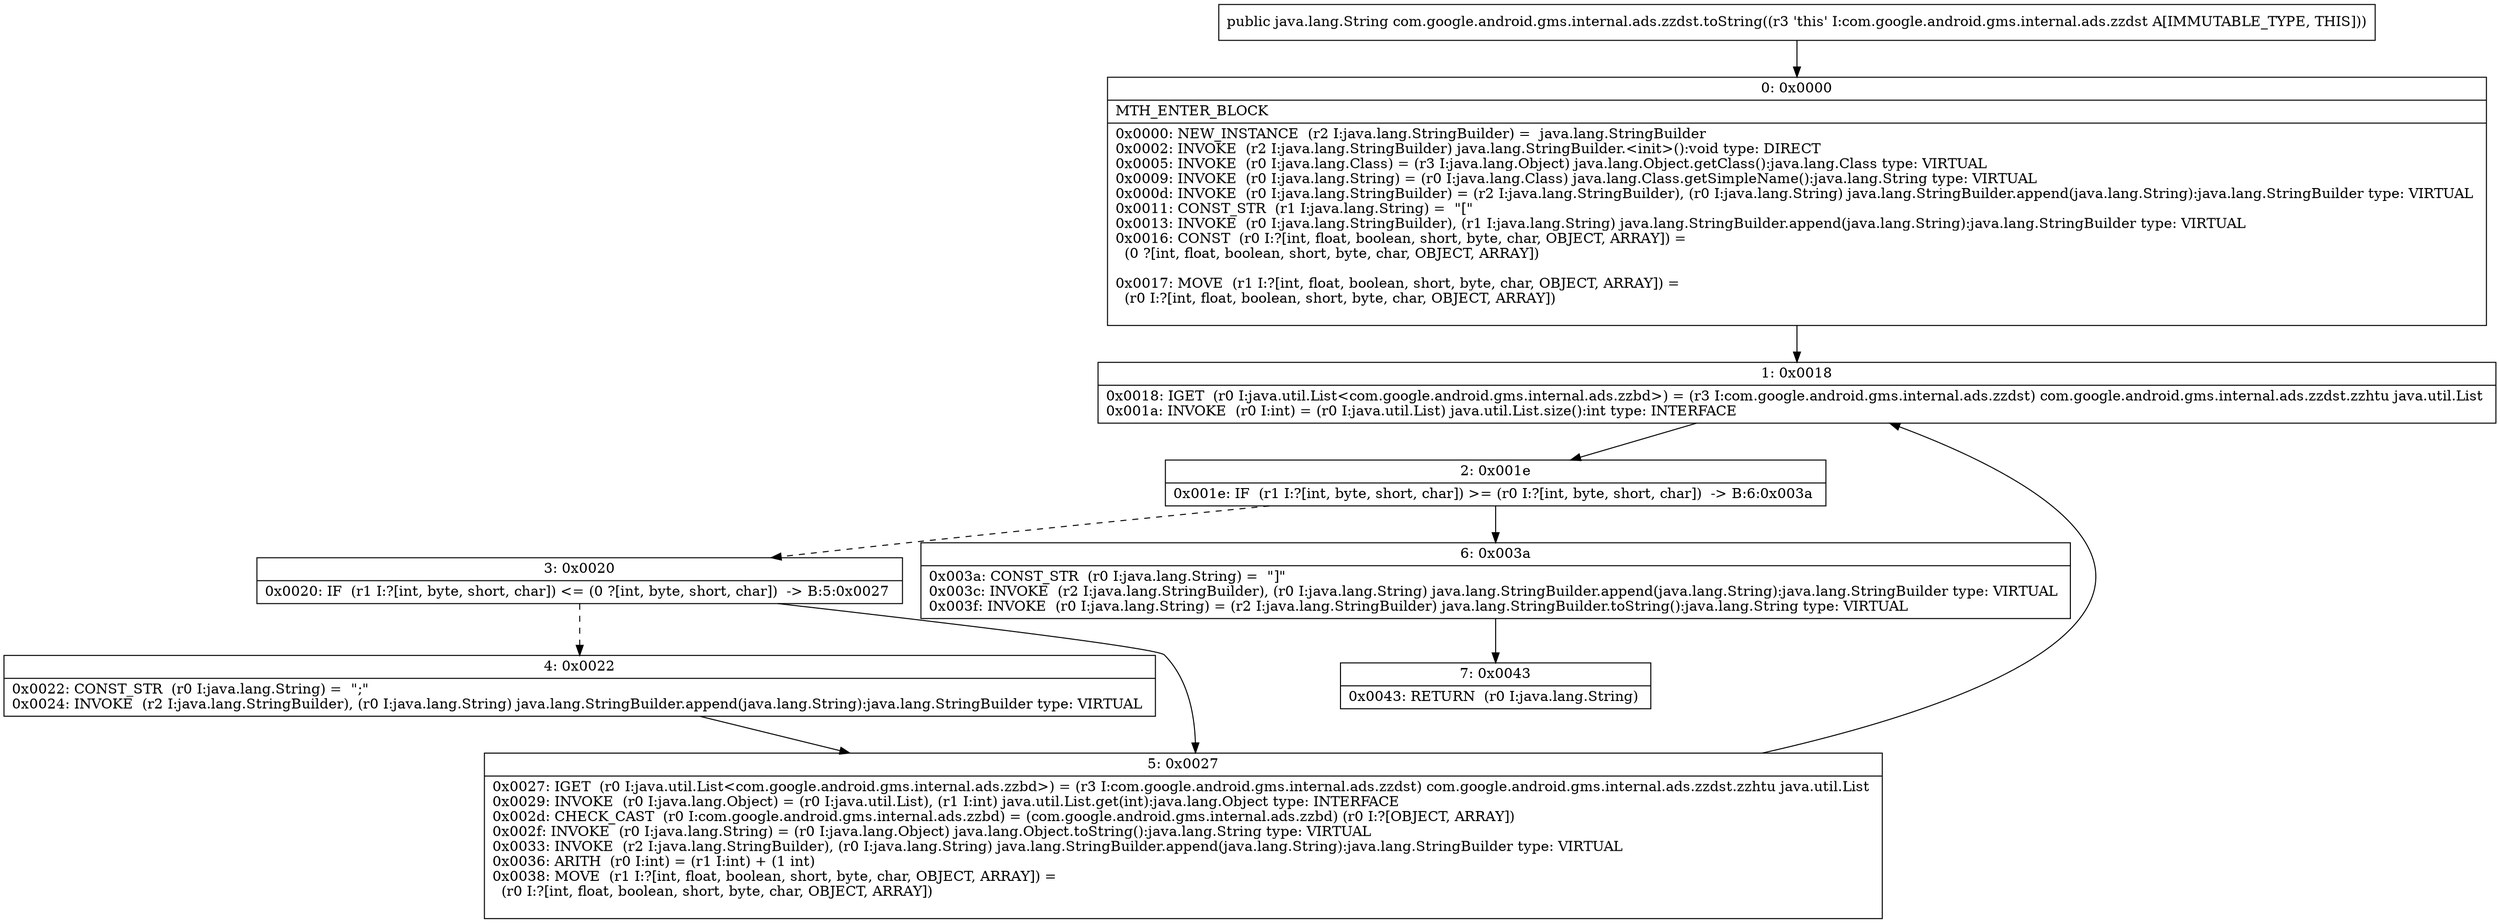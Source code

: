 digraph "CFG forcom.google.android.gms.internal.ads.zzdst.toString()Ljava\/lang\/String;" {
Node_0 [shape=record,label="{0\:\ 0x0000|MTH_ENTER_BLOCK\l|0x0000: NEW_INSTANCE  (r2 I:java.lang.StringBuilder) =  java.lang.StringBuilder \l0x0002: INVOKE  (r2 I:java.lang.StringBuilder) java.lang.StringBuilder.\<init\>():void type: DIRECT \l0x0005: INVOKE  (r0 I:java.lang.Class) = (r3 I:java.lang.Object) java.lang.Object.getClass():java.lang.Class type: VIRTUAL \l0x0009: INVOKE  (r0 I:java.lang.String) = (r0 I:java.lang.Class) java.lang.Class.getSimpleName():java.lang.String type: VIRTUAL \l0x000d: INVOKE  (r0 I:java.lang.StringBuilder) = (r2 I:java.lang.StringBuilder), (r0 I:java.lang.String) java.lang.StringBuilder.append(java.lang.String):java.lang.StringBuilder type: VIRTUAL \l0x0011: CONST_STR  (r1 I:java.lang.String) =  \"[\" \l0x0013: INVOKE  (r0 I:java.lang.StringBuilder), (r1 I:java.lang.String) java.lang.StringBuilder.append(java.lang.String):java.lang.StringBuilder type: VIRTUAL \l0x0016: CONST  (r0 I:?[int, float, boolean, short, byte, char, OBJECT, ARRAY]) = \l  (0 ?[int, float, boolean, short, byte, char, OBJECT, ARRAY])\l \l0x0017: MOVE  (r1 I:?[int, float, boolean, short, byte, char, OBJECT, ARRAY]) = \l  (r0 I:?[int, float, boolean, short, byte, char, OBJECT, ARRAY])\l \l}"];
Node_1 [shape=record,label="{1\:\ 0x0018|0x0018: IGET  (r0 I:java.util.List\<com.google.android.gms.internal.ads.zzbd\>) = (r3 I:com.google.android.gms.internal.ads.zzdst) com.google.android.gms.internal.ads.zzdst.zzhtu java.util.List \l0x001a: INVOKE  (r0 I:int) = (r0 I:java.util.List) java.util.List.size():int type: INTERFACE \l}"];
Node_2 [shape=record,label="{2\:\ 0x001e|0x001e: IF  (r1 I:?[int, byte, short, char]) \>= (r0 I:?[int, byte, short, char])  \-\> B:6:0x003a \l}"];
Node_3 [shape=record,label="{3\:\ 0x0020|0x0020: IF  (r1 I:?[int, byte, short, char]) \<= (0 ?[int, byte, short, char])  \-\> B:5:0x0027 \l}"];
Node_4 [shape=record,label="{4\:\ 0x0022|0x0022: CONST_STR  (r0 I:java.lang.String) =  \";\" \l0x0024: INVOKE  (r2 I:java.lang.StringBuilder), (r0 I:java.lang.String) java.lang.StringBuilder.append(java.lang.String):java.lang.StringBuilder type: VIRTUAL \l}"];
Node_5 [shape=record,label="{5\:\ 0x0027|0x0027: IGET  (r0 I:java.util.List\<com.google.android.gms.internal.ads.zzbd\>) = (r3 I:com.google.android.gms.internal.ads.zzdst) com.google.android.gms.internal.ads.zzdst.zzhtu java.util.List \l0x0029: INVOKE  (r0 I:java.lang.Object) = (r0 I:java.util.List), (r1 I:int) java.util.List.get(int):java.lang.Object type: INTERFACE \l0x002d: CHECK_CAST  (r0 I:com.google.android.gms.internal.ads.zzbd) = (com.google.android.gms.internal.ads.zzbd) (r0 I:?[OBJECT, ARRAY]) \l0x002f: INVOKE  (r0 I:java.lang.String) = (r0 I:java.lang.Object) java.lang.Object.toString():java.lang.String type: VIRTUAL \l0x0033: INVOKE  (r2 I:java.lang.StringBuilder), (r0 I:java.lang.String) java.lang.StringBuilder.append(java.lang.String):java.lang.StringBuilder type: VIRTUAL \l0x0036: ARITH  (r0 I:int) = (r1 I:int) + (1 int) \l0x0038: MOVE  (r1 I:?[int, float, boolean, short, byte, char, OBJECT, ARRAY]) = \l  (r0 I:?[int, float, boolean, short, byte, char, OBJECT, ARRAY])\l \l}"];
Node_6 [shape=record,label="{6\:\ 0x003a|0x003a: CONST_STR  (r0 I:java.lang.String) =  \"]\" \l0x003c: INVOKE  (r2 I:java.lang.StringBuilder), (r0 I:java.lang.String) java.lang.StringBuilder.append(java.lang.String):java.lang.StringBuilder type: VIRTUAL \l0x003f: INVOKE  (r0 I:java.lang.String) = (r2 I:java.lang.StringBuilder) java.lang.StringBuilder.toString():java.lang.String type: VIRTUAL \l}"];
Node_7 [shape=record,label="{7\:\ 0x0043|0x0043: RETURN  (r0 I:java.lang.String) \l}"];
MethodNode[shape=record,label="{public java.lang.String com.google.android.gms.internal.ads.zzdst.toString((r3 'this' I:com.google.android.gms.internal.ads.zzdst A[IMMUTABLE_TYPE, THIS])) }"];
MethodNode -> Node_0;
Node_0 -> Node_1;
Node_1 -> Node_2;
Node_2 -> Node_3[style=dashed];
Node_2 -> Node_6;
Node_3 -> Node_4[style=dashed];
Node_3 -> Node_5;
Node_4 -> Node_5;
Node_5 -> Node_1;
Node_6 -> Node_7;
}

